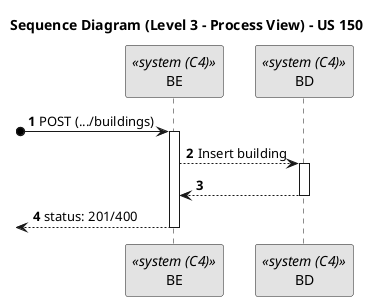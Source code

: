 @startuml
skinparam monochrome true
skinparam packageStyle rectangle
skinparam shadowing false

title Sequence Diagram (Level 3 - Process View) - US 150
autonumber

participant "BE" as BE <<system (C4)>>
participant "BD" as BD <<system (C4)>>

?o-> BE : POST (.../buildings)
activate BE

    BE --> BD : Insert building
    activate BD
    BD --> BE :
    deactivate BD

<-- BE : status: 201/400
deactivate BE

@enduml